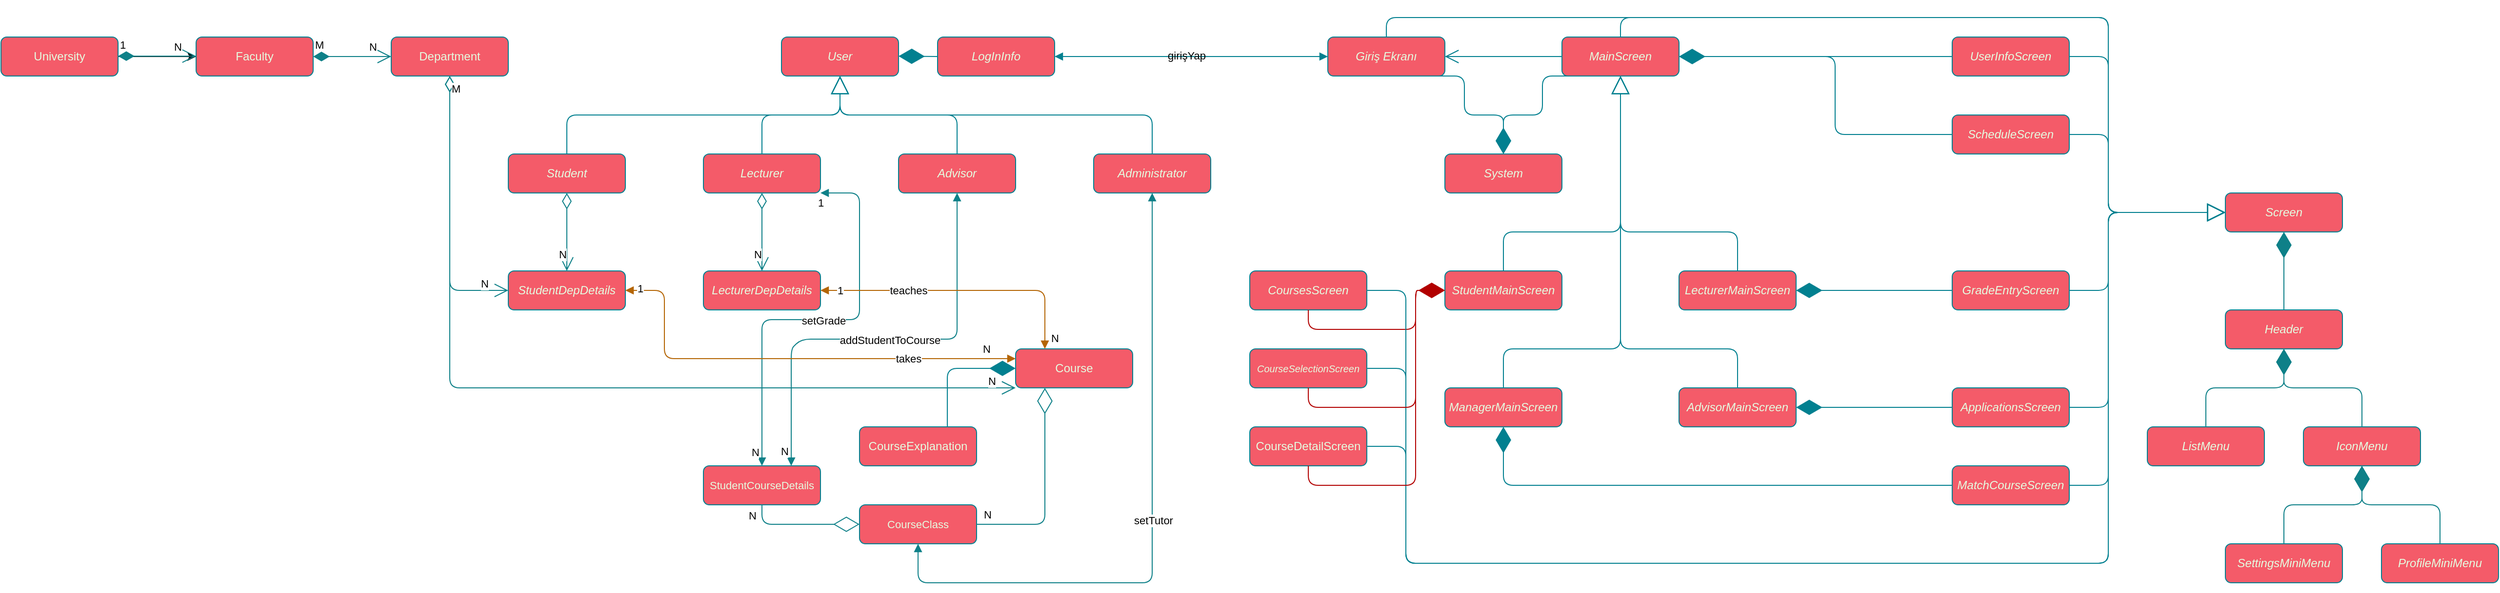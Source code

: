 <mxfile version="24.2.5" type="device">
  <diagram id="C5RBs43oDa-KdzZeNtuy" name="Page-1">
    <mxGraphModel dx="1050" dy="719" grid="1" gridSize="10" guides="1" tooltips="1" connect="1" arrows="1" fold="1" page="1" pageScale="1" pageWidth="2600" pageHeight="700" background="none" math="0" shadow="0">
      <root>
        <mxCell id="WIyWlLk6GJQsqaUBKTNV-0" />
        <mxCell id="WIyWlLk6GJQsqaUBKTNV-1" parent="WIyWlLk6GJQsqaUBKTNV-0" />
        <mxCell id="HRsbSEC_UIwpaZMOYt87-22" value="&lt;span style=&quot;font-style: italic; text-wrap: nowrap;&quot;&gt;User&lt;/span&gt;" style="html=1;whiteSpace=wrap;rounded=1;labelBackgroundColor=none;fillColor=#F45B69;strokeColor=#028090;fontColor=#E4FDE1;" parent="WIyWlLk6GJQsqaUBKTNV-1" vertex="1">
          <mxGeometry x="800" y="40" width="120" height="40" as="geometry" />
        </mxCell>
        <mxCell id="HRsbSEC_UIwpaZMOYt87-24" value="&lt;span style=&quot;font-style: italic; text-wrap: nowrap;&quot;&gt;Student&lt;/span&gt;" style="html=1;whiteSpace=wrap;rounded=1;labelBackgroundColor=none;fillColor=#F45B69;strokeColor=#028090;fontColor=#E4FDE1;" parent="WIyWlLk6GJQsqaUBKTNV-1" vertex="1">
          <mxGeometry x="520" y="160" width="120" height="40" as="geometry" />
        </mxCell>
        <mxCell id="HRsbSEC_UIwpaZMOYt87-25" value="&lt;span style=&quot;font-style: italic; text-wrap: nowrap;&quot;&gt;Advisor&lt;/span&gt;" style="html=1;whiteSpace=wrap;rounded=1;labelBackgroundColor=none;fillColor=#F45B69;strokeColor=#028090;fontColor=#E4FDE1;" parent="WIyWlLk6GJQsqaUBKTNV-1" vertex="1">
          <mxGeometry x="920" y="160" width="120" height="40" as="geometry" />
        </mxCell>
        <mxCell id="HRsbSEC_UIwpaZMOYt87-26" value="&lt;span style=&quot;font-style: italic; text-wrap: nowrap;&quot;&gt;Lecturer&lt;/span&gt;" style="html=1;whiteSpace=wrap;rounded=1;labelBackgroundColor=none;fillColor=#F45B69;strokeColor=#028090;fontColor=#E4FDE1;" parent="WIyWlLk6GJQsqaUBKTNV-1" vertex="1">
          <mxGeometry x="720" y="160" width="120" height="40" as="geometry" />
        </mxCell>
        <mxCell id="HRsbSEC_UIwpaZMOYt87-27" value="&lt;i&gt;Administrator&lt;/i&gt;" style="html=1;whiteSpace=wrap;align=center;rounded=1;labelBackgroundColor=none;fillColor=#F45B69;strokeColor=#028090;fontColor=#E4FDE1;" parent="WIyWlLk6GJQsqaUBKTNV-1" vertex="1">
          <mxGeometry x="1120" y="160" width="120" height="40" as="geometry" />
        </mxCell>
        <mxCell id="HRsbSEC_UIwpaZMOYt87-35" value="&lt;span style=&quot;font-style: italic; text-wrap: nowrap;&quot;&gt;System&lt;/span&gt;" style="html=1;whiteSpace=wrap;rounded=1;labelBackgroundColor=none;fillColor=#F45B69;strokeColor=#028090;fontColor=#E4FDE1;" parent="WIyWlLk6GJQsqaUBKTNV-1" vertex="1">
          <mxGeometry x="1480" y="160" width="120" height="40" as="geometry" />
        </mxCell>
        <mxCell id="HRsbSEC_UIwpaZMOYt87-36" value="&lt;span style=&quot;text-wrap: nowrap;&quot;&gt;&lt;i&gt;MainScreen&lt;/i&gt;&lt;/span&gt;" style="html=1;whiteSpace=wrap;rounded=1;labelBackgroundColor=none;fillColor=#F45B69;strokeColor=#028090;fontColor=#E4FDE1;" parent="WIyWlLk6GJQsqaUBKTNV-1" vertex="1">
          <mxGeometry x="1600" y="40" width="120" height="40" as="geometry" />
        </mxCell>
        <mxCell id="HRsbSEC_UIwpaZMOYt87-37" value="&lt;span style=&quot;font-style: italic; text-wrap: nowrap;&quot;&gt;Giriş Ekranı&lt;/span&gt;" style="html=1;whiteSpace=wrap;rounded=1;labelBackgroundColor=none;fillColor=#F45B69;strokeColor=#028090;fontColor=#E4FDE1;" parent="WIyWlLk6GJQsqaUBKTNV-1" vertex="1">
          <mxGeometry x="1360" y="40" width="120" height="40" as="geometry" />
        </mxCell>
        <mxCell id="HRsbSEC_UIwpaZMOYt87-39" value="" style="endArrow=diamondThin;endFill=1;endSize=24;html=1;rounded=1;entryX=0.5;entryY=0;entryDx=0;entryDy=0;labelBackgroundColor=none;strokeColor=#028090;fontColor=default;exitX=0.25;exitY=1;exitDx=0;exitDy=0;" parent="WIyWlLk6GJQsqaUBKTNV-1" source="HRsbSEC_UIwpaZMOYt87-36" target="HRsbSEC_UIwpaZMOYt87-35" edge="1">
          <mxGeometry width="160" relative="1" as="geometry">
            <mxPoint x="1580" y="70" as="sourcePoint" />
            <mxPoint x="1510" y="230" as="targetPoint" />
            <Array as="points">
              <mxPoint x="1580" y="80" />
              <mxPoint x="1580" y="120" />
              <mxPoint x="1540" y="120" />
            </Array>
          </mxGeometry>
        </mxCell>
        <mxCell id="HRsbSEC_UIwpaZMOYt87-47" value="&lt;span style=&quot;text-wrap: nowrap;&quot;&gt;&lt;i&gt;StudentMainScreen&lt;/i&gt;&lt;/span&gt;" style="html=1;whiteSpace=wrap;rounded=1;labelBackgroundColor=none;fillColor=#F45B69;strokeColor=#028090;fontColor=#E4FDE1;" parent="WIyWlLk6GJQsqaUBKTNV-1" vertex="1">
          <mxGeometry x="1480" y="280" width="120" height="40" as="geometry" />
        </mxCell>
        <mxCell id="HRsbSEC_UIwpaZMOYt87-48" value="&lt;span style=&quot;text-wrap: nowrap;&quot;&gt;&lt;i&gt;ManagerMainScreen&lt;/i&gt;&lt;/span&gt;" style="html=1;whiteSpace=wrap;rounded=1;strokeColor=#028090;labelBackgroundColor=none;fillColor=#F45B69;fontColor=#E4FDE1;" parent="WIyWlLk6GJQsqaUBKTNV-1" vertex="1">
          <mxGeometry x="1480" y="400" width="120" height="40" as="geometry" />
        </mxCell>
        <mxCell id="HRsbSEC_UIwpaZMOYt87-49" value="&lt;span style=&quot;text-wrap: nowrap;&quot;&gt;&lt;i&gt;AdvisorMainScreen&lt;/i&gt;&lt;/span&gt;" style="html=1;whiteSpace=wrap;rounded=1;labelBackgroundColor=none;fillColor=#F45B69;strokeColor=#028090;fontColor=#E4FDE1;" parent="WIyWlLk6GJQsqaUBKTNV-1" vertex="1">
          <mxGeometry x="1720" y="400" width="120" height="40" as="geometry" />
        </mxCell>
        <mxCell id="HRsbSEC_UIwpaZMOYt87-50" value="&lt;span style=&quot;text-wrap: nowrap;&quot;&gt;&lt;i&gt;LecturerMainScreen&lt;/i&gt;&lt;/span&gt;" style="html=1;whiteSpace=wrap;rounded=1;labelBackgroundColor=none;fillColor=#F45B69;strokeColor=#028090;fontColor=#E4FDE1;" parent="WIyWlLk6GJQsqaUBKTNV-1" vertex="1">
          <mxGeometry x="1720" y="280" width="120" height="40" as="geometry" />
        </mxCell>
        <mxCell id="HRsbSEC_UIwpaZMOYt87-58" value="" style="endArrow=diamondThin;endFill=1;endSize=24;html=1;rounded=1;entryX=0.5;entryY=0;entryDx=0;entryDy=0;labelBackgroundColor=none;strokeColor=#028090;fontColor=default;exitX=0.75;exitY=1;exitDx=0;exitDy=0;" parent="WIyWlLk6GJQsqaUBKTNV-1" source="HRsbSEC_UIwpaZMOYt87-37" target="HRsbSEC_UIwpaZMOYt87-35" edge="1">
          <mxGeometry width="160" relative="1" as="geometry">
            <mxPoint x="1420" y="160" as="sourcePoint" />
            <mxPoint x="1540" y="90" as="targetPoint" />
            <Array as="points">
              <mxPoint x="1500" y="80" />
              <mxPoint x="1500" y="120" />
              <mxPoint x="1540" y="120" />
            </Array>
          </mxGeometry>
        </mxCell>
        <mxCell id="HRsbSEC_UIwpaZMOYt87-59" value="&lt;span style=&quot;text-wrap: nowrap;&quot;&gt;&lt;i&gt;CoursesScreen&lt;/i&gt;&lt;/span&gt;" style="html=1;whiteSpace=wrap;rounded=1;labelBackgroundColor=none;fillColor=#F45B69;strokeColor=#028090;fontColor=#E4FDE1;" parent="WIyWlLk6GJQsqaUBKTNV-1" vertex="1">
          <mxGeometry x="1280" y="280" width="120" height="40" as="geometry" />
        </mxCell>
        <mxCell id="HRsbSEC_UIwpaZMOYt87-61" value="&lt;span style=&quot;text-wrap: nowrap;&quot;&gt;&lt;i&gt;ScheduleScreen&lt;/i&gt;&lt;/span&gt;" style="html=1;whiteSpace=wrap;rounded=1;labelBackgroundColor=none;fillColor=#F45B69;strokeColor=#028090;fontColor=#E4FDE1;" parent="WIyWlLk6GJQsqaUBKTNV-1" vertex="1">
          <mxGeometry x="2000" y="120" width="120" height="40" as="geometry" />
        </mxCell>
        <mxCell id="HRsbSEC_UIwpaZMOYt87-62" value="&lt;span style=&quot;text-wrap: nowrap;&quot;&gt;&lt;i&gt;UserInfoScreen&lt;/i&gt;&lt;/span&gt;" style="html=1;whiteSpace=wrap;rounded=1;labelBackgroundColor=none;fillColor=#F45B69;strokeColor=#028090;fontColor=#E4FDE1;" parent="WIyWlLk6GJQsqaUBKTNV-1" vertex="1">
          <mxGeometry x="2000" y="40" width="120" height="40" as="geometry" />
        </mxCell>
        <mxCell id="HRsbSEC_UIwpaZMOYt87-63" value="&lt;span style=&quot;text-wrap: nowrap;&quot;&gt;&lt;i&gt;ApplicationsScreen&lt;/i&gt;&lt;/span&gt;" style="html=1;whiteSpace=wrap;rounded=1;labelBackgroundColor=none;fillColor=#F45B69;strokeColor=#028090;fontColor=#E4FDE1;" parent="WIyWlLk6GJQsqaUBKTNV-1" vertex="1">
          <mxGeometry x="2000" y="400" width="120" height="40" as="geometry" />
        </mxCell>
        <mxCell id="HRsbSEC_UIwpaZMOYt87-67" value="" style="endArrow=diamondThin;endFill=1;endSize=24;html=1;rounded=1;entryX=0;entryY=0.5;entryDx=0;entryDy=0;exitX=0.5;exitY=1;exitDx=0;exitDy=0;labelBackgroundColor=none;strokeColor=#B20000;fontColor=default;fillColor=#e51400;" parent="WIyWlLk6GJQsqaUBKTNV-1" source="HRsbSEC_UIwpaZMOYt87-59" target="HRsbSEC_UIwpaZMOYt87-47" edge="1">
          <mxGeometry width="160" relative="1" as="geometry">
            <mxPoint x="1360" y="290" as="sourcePoint" />
            <mxPoint x="1520" y="390" as="targetPoint" />
            <Array as="points">
              <mxPoint x="1340" y="340" />
              <mxPoint x="1450" y="340" />
              <mxPoint x="1450" y="300" />
            </Array>
          </mxGeometry>
        </mxCell>
        <mxCell id="HRsbSEC_UIwpaZMOYt87-68" value="" style="endArrow=diamondThin;endFill=1;endSize=24;html=1;rounded=1;exitX=0;exitY=0.5;exitDx=0;exitDy=0;fillColor=#F45B69;strokeColor=#028090;labelBackgroundColor=none;fontColor=default;entryX=1;entryY=0.5;entryDx=0;entryDy=0;" parent="WIyWlLk6GJQsqaUBKTNV-1" source="HRsbSEC_UIwpaZMOYt87-62" target="HRsbSEC_UIwpaZMOYt87-36" edge="1">
          <mxGeometry width="160" relative="1" as="geometry">
            <mxPoint x="1740" y="110" as="sourcePoint" />
            <mxPoint x="1800" y="50" as="targetPoint" />
            <Array as="points">
              <mxPoint x="1850" y="60" />
            </Array>
          </mxGeometry>
        </mxCell>
        <mxCell id="HRsbSEC_UIwpaZMOYt87-69" value="" style="endArrow=diamondThin;endFill=1;endSize=24;html=1;rounded=1;exitX=0;exitY=0.5;exitDx=0;exitDy=0;fillColor=#F45B69;strokeColor=#028090;labelBackgroundColor=none;fontColor=default;entryX=1;entryY=0.5;entryDx=0;entryDy=0;" parent="WIyWlLk6GJQsqaUBKTNV-1" source="HRsbSEC_UIwpaZMOYt87-61" target="HRsbSEC_UIwpaZMOYt87-36" edge="1">
          <mxGeometry width="160" relative="1" as="geometry">
            <mxPoint x="1800" y="170" as="sourcePoint" />
            <mxPoint x="1790" y="100" as="targetPoint" />
            <Array as="points">
              <mxPoint x="1880" y="140" />
              <mxPoint x="1880" y="60" />
            </Array>
          </mxGeometry>
        </mxCell>
        <mxCell id="HRsbSEC_UIwpaZMOYt87-71" value="&lt;span style=&quot;text-wrap: nowrap;&quot;&gt;&lt;i&gt;&lt;font style=&quot;font-size: 10px;&quot;&gt;CourseSelectionScreen&lt;/font&gt;&lt;/i&gt;&lt;/span&gt;" style="html=1;whiteSpace=wrap;rounded=1;labelBackgroundColor=none;fillColor=#F45B69;strokeColor=#028090;fontColor=#E4FDE1;" parent="WIyWlLk6GJQsqaUBKTNV-1" vertex="1">
          <mxGeometry x="1280" y="360" width="120" height="40" as="geometry" />
        </mxCell>
        <mxCell id="HRsbSEC_UIwpaZMOYt87-73" value="Faculty" style="html=1;whiteSpace=wrap;rounded=1;labelBackgroundColor=none;fillColor=#F45B69;strokeColor=#028090;fontColor=#E4FDE1;" parent="WIyWlLk6GJQsqaUBKTNV-1" vertex="1">
          <mxGeometry x="200" y="40" width="120" height="40" as="geometry" />
        </mxCell>
        <mxCell id="HRsbSEC_UIwpaZMOYt87-88" value="" style="endArrow=diamondThin;endFill=1;endSize=24;html=1;rounded=1;exitX=0;exitY=0.5;exitDx=0;exitDy=0;entryX=1;entryY=0.5;entryDx=0;entryDy=0;labelBackgroundColor=none;strokeColor=#028090;fontColor=default;" parent="WIyWlLk6GJQsqaUBKTNV-1" source="HRsbSEC_UIwpaZMOYt87-63" target="HRsbSEC_UIwpaZMOYt87-49" edge="1">
          <mxGeometry width="160" relative="1" as="geometry">
            <mxPoint x="1960" y="510" as="sourcePoint" />
            <mxPoint x="2120" y="510" as="targetPoint" />
          </mxGeometry>
        </mxCell>
        <mxCell id="HRsbSEC_UIwpaZMOYt87-89" value="Course" style="html=1;whiteSpace=wrap;rounded=1;labelBackgroundColor=none;fillColor=#F45B69;strokeColor=#028090;fontColor=#E4FDE1;" parent="WIyWlLk6GJQsqaUBKTNV-1" vertex="1">
          <mxGeometry x="1040" y="360" width="120" height="40" as="geometry" />
        </mxCell>
        <mxCell id="HRsbSEC_UIwpaZMOYt87-106" value="" style="endArrow=open;endFill=1;endSize=12;html=1;rounded=1;exitX=0;exitY=0.5;exitDx=0;exitDy=0;entryX=1;entryY=0.5;entryDx=0;entryDy=0;labelBackgroundColor=none;strokeColor=#028090;fontColor=default;" parent="WIyWlLk6GJQsqaUBKTNV-1" source="HRsbSEC_UIwpaZMOYt87-36" target="HRsbSEC_UIwpaZMOYt87-37" edge="1">
          <mxGeometry width="160" relative="1" as="geometry">
            <mxPoint x="1480" y="220" as="sourcePoint" />
            <mxPoint x="1640" y="220" as="targetPoint" />
            <Array as="points">
              <mxPoint x="1560" y="60" />
              <mxPoint x="1510" y="60" />
            </Array>
          </mxGeometry>
        </mxCell>
        <mxCell id="HRsbSEC_UIwpaZMOYt87-118" value="" style="endArrow=block;endSize=16;endFill=0;html=1;rounded=1;exitX=0.5;exitY=0;exitDx=0;exitDy=0;entryX=0.5;entryY=1;entryDx=0;entryDy=0;labelBackgroundColor=none;strokeColor=#028090;fontColor=default;" parent="WIyWlLk6GJQsqaUBKTNV-1" source="HRsbSEC_UIwpaZMOYt87-24" target="HRsbSEC_UIwpaZMOYt87-22" edge="1">
          <mxGeometry width="160" relative="1" as="geometry">
            <mxPoint x="710" y="150" as="sourcePoint" />
            <mxPoint x="830" y="80" as="targetPoint" />
            <Array as="points">
              <mxPoint x="580" y="120" />
              <mxPoint x="740" y="120" />
              <mxPoint x="860" y="120" />
            </Array>
            <mxPoint as="offset" />
          </mxGeometry>
        </mxCell>
        <mxCell id="HRsbSEC_UIwpaZMOYt87-119" value="" style="endArrow=block;endSize=16;endFill=0;html=1;rounded=1;exitX=0.5;exitY=0;exitDx=0;exitDy=0;entryX=0.5;entryY=1;entryDx=0;entryDy=0;labelBackgroundColor=none;strokeColor=#028090;fontColor=default;" parent="WIyWlLk6GJQsqaUBKTNV-1" source="HRsbSEC_UIwpaZMOYt87-25" target="HRsbSEC_UIwpaZMOYt87-22" edge="1">
          <mxGeometry width="160" relative="1" as="geometry">
            <mxPoint x="750" y="180" as="sourcePoint" />
            <mxPoint x="920" y="130" as="targetPoint" />
            <Array as="points">
              <mxPoint x="980" y="120" />
              <mxPoint x="860" y="120" />
            </Array>
            <mxPoint as="offset" />
          </mxGeometry>
        </mxCell>
        <mxCell id="HRsbSEC_UIwpaZMOYt87-120" value="" style="endArrow=block;endSize=16;endFill=0;html=1;rounded=1;labelBackgroundColor=none;strokeColor=#028090;fontColor=default;exitX=0.5;exitY=0;exitDx=0;exitDy=0;" parent="WIyWlLk6GJQsqaUBKTNV-1" source="HRsbSEC_UIwpaZMOYt87-26" edge="1">
          <mxGeometry width="160" relative="1" as="geometry">
            <mxPoint x="740" y="160" as="sourcePoint" />
            <mxPoint x="860" y="80" as="targetPoint" />
            <Array as="points">
              <mxPoint x="780" y="120" />
              <mxPoint x="860" y="120" />
            </Array>
            <mxPoint as="offset" />
          </mxGeometry>
        </mxCell>
        <mxCell id="HRsbSEC_UIwpaZMOYt87-123" value="" style="endArrow=block;endSize=16;endFill=0;html=1;rounded=1;fillColor=#F45B69;strokeColor=#028090;labelBackgroundColor=none;fontColor=default;" parent="WIyWlLk6GJQsqaUBKTNV-1" edge="1">
          <mxGeometry width="160" relative="1" as="geometry">
            <mxPoint x="1540" y="280" as="sourcePoint" />
            <mxPoint x="1660" y="80" as="targetPoint" />
            <Array as="points">
              <mxPoint x="1540" y="240" />
              <mxPoint x="1660" y="240" />
            </Array>
            <mxPoint as="offset" />
          </mxGeometry>
        </mxCell>
        <mxCell id="HRsbSEC_UIwpaZMOYt87-124" value="" style="endArrow=block;endSize=16;endFill=0;html=1;rounded=1;fillColor=#F45B69;strokeColor=#028090;labelBackgroundColor=none;fontColor=default;entryX=0.5;entryY=1;entryDx=0;entryDy=0;" parent="WIyWlLk6GJQsqaUBKTNV-1" target="HRsbSEC_UIwpaZMOYt87-36" edge="1">
          <mxGeometry width="160" relative="1" as="geometry">
            <mxPoint x="1780" y="280" as="sourcePoint" />
            <mxPoint x="1670" y="110" as="targetPoint" />
            <Array as="points">
              <mxPoint x="1780" y="240" />
              <mxPoint x="1660" y="240" />
            </Array>
            <mxPoint as="offset" />
          </mxGeometry>
        </mxCell>
        <mxCell id="HRsbSEC_UIwpaZMOYt87-137" value="CourseDetailScreen" style="html=1;whiteSpace=wrap;rounded=1;labelBackgroundColor=none;fillColor=#F45B69;strokeColor=#028090;fontColor=#E4FDE1;" parent="WIyWlLk6GJQsqaUBKTNV-1" vertex="1">
          <mxGeometry x="1280" y="440" width="120" height="40" as="geometry" />
        </mxCell>
        <mxCell id="HRsbSEC_UIwpaZMOYt87-145" value="&lt;span style=&quot;text-wrap: nowrap;&quot;&gt;&lt;i&gt;GradeEntryScreen&lt;/i&gt;&lt;/span&gt;" style="html=1;whiteSpace=wrap;rounded=1;labelBackgroundColor=none;fillColor=#F45B69;strokeColor=#028090;fontColor=#E4FDE1;" parent="WIyWlLk6GJQsqaUBKTNV-1" vertex="1">
          <mxGeometry x="2000" y="280" width="120" height="40" as="geometry" />
        </mxCell>
        <mxCell id="HRsbSEC_UIwpaZMOYt87-146" value="" style="endArrow=diamondThin;endFill=1;endSize=24;html=1;rounded=1;exitX=0;exitY=0.5;exitDx=0;exitDy=0;entryX=1;entryY=0.5;entryDx=0;entryDy=0;fillColor=#F45B69;strokeColor=#028090;labelBackgroundColor=none;fontColor=default;" parent="WIyWlLk6GJQsqaUBKTNV-1" source="HRsbSEC_UIwpaZMOYt87-145" target="HRsbSEC_UIwpaZMOYt87-50" edge="1">
          <mxGeometry width="160" relative="1" as="geometry">
            <mxPoint x="2160" y="280" as="sourcePoint" />
            <mxPoint x="1880" y="310" as="targetPoint" />
            <Array as="points" />
          </mxGeometry>
        </mxCell>
        <mxCell id="HRsbSEC_UIwpaZMOYt87-171" value="" style="endArrow=block;startArrow=block;endFill=1;startFill=1;html=1;rounded=1;exitX=0;exitY=0.5;exitDx=0;exitDy=0;labelBackgroundColor=none;strokeColor=#028090;fontColor=default;entryX=1;entryY=0.5;entryDx=0;entryDy=0;" parent="WIyWlLk6GJQsqaUBKTNV-1" source="HRsbSEC_UIwpaZMOYt87-37" target="sTvr0ehfiAIf0PpwYISD-98" edge="1">
          <mxGeometry width="160" relative="1" as="geometry">
            <mxPoint x="1190" y="60" as="sourcePoint" />
            <mxPoint x="990" y="60" as="targetPoint" />
            <Array as="points">
              <mxPoint x="1320" y="60" />
              <mxPoint x="1200" y="60" />
              <mxPoint x="1110" y="60" />
            </Array>
          </mxGeometry>
        </mxCell>
        <mxCell id="HRsbSEC_UIwpaZMOYt87-172" value="girişYap" style="edgeLabel;html=1;align=center;verticalAlign=middle;resizable=0;points=[];rounded=1;labelBackgroundColor=none;fontColor=#000000;" parent="HRsbSEC_UIwpaZMOYt87-171" vertex="1" connectable="0">
          <mxGeometry x="0.04" y="-1" relative="1" as="geometry">
            <mxPoint as="offset" />
          </mxGeometry>
        </mxCell>
        <mxCell id="S6y_KCnDZLDPWBw1cH6A-22" value="" style="endArrow=block;endSize=16;endFill=0;html=1;rounded=1;fillColor=#F45B69;strokeColor=#028090;labelBackgroundColor=none;fontColor=default;exitX=0.5;exitY=0;exitDx=0;exitDy=0;" parent="WIyWlLk6GJQsqaUBKTNV-1" source="HRsbSEC_UIwpaZMOYt87-48" edge="1">
          <mxGeometry width="160" relative="1" as="geometry">
            <mxPoint x="1540" y="400" as="sourcePoint" />
            <mxPoint x="1660" y="80" as="targetPoint" />
            <Array as="points">
              <mxPoint x="1540" y="360" />
              <mxPoint x="1610" y="360" />
              <mxPoint x="1660" y="360" />
            </Array>
            <mxPoint as="offset" />
          </mxGeometry>
        </mxCell>
        <mxCell id="S6y_KCnDZLDPWBw1cH6A-23" value="" style="endArrow=block;endSize=16;endFill=0;html=1;rounded=1;fillColor=#F45B69;strokeColor=#028090;labelBackgroundColor=none;fontColor=default;" parent="WIyWlLk6GJQsqaUBKTNV-1" edge="1">
          <mxGeometry width="160" relative="1" as="geometry">
            <mxPoint x="1780" y="400" as="sourcePoint" />
            <mxPoint x="1660" y="80" as="targetPoint" />
            <Array as="points">
              <mxPoint x="1780" y="360" />
              <mxPoint x="1660" y="360" />
            </Array>
            <mxPoint as="offset" />
          </mxGeometry>
        </mxCell>
        <mxCell id="cDQj4f9Aj8YG3tiFzV7H-1" value="" style="endArrow=block;endSize=16;endFill=0;html=1;rounded=1;exitX=0.5;exitY=0;exitDx=0;exitDy=0;entryX=0.5;entryY=1;entryDx=0;entryDy=0;labelBackgroundColor=none;strokeColor=#028090;fontColor=default;" parent="WIyWlLk6GJQsqaUBKTNV-1" source="HRsbSEC_UIwpaZMOYt87-27" target="HRsbSEC_UIwpaZMOYt87-22" edge="1">
          <mxGeometry width="160" relative="1" as="geometry">
            <mxPoint x="1140" y="150" as="sourcePoint" />
            <mxPoint x="1020" y="70" as="targetPoint" />
            <Array as="points">
              <mxPoint x="1180" y="120" />
              <mxPoint x="1125" y="120" />
              <mxPoint x="860" y="120" />
            </Array>
            <mxPoint as="offset" />
          </mxGeometry>
        </mxCell>
        <mxCell id="cDQj4f9Aj8YG3tiFzV7H-3" value="&lt;span style=&quot;text-wrap: nowrap;&quot;&gt;&lt;i&gt;MatchCourseScreen&lt;/i&gt;&lt;/span&gt;" style="html=1;whiteSpace=wrap;rounded=1;labelBackgroundColor=none;fillColor=#F45B69;strokeColor=#028090;fontColor=#E4FDE1;" parent="WIyWlLk6GJQsqaUBKTNV-1" vertex="1">
          <mxGeometry x="2000" y="480" width="120" height="40" as="geometry" />
        </mxCell>
        <mxCell id="cDQj4f9Aj8YG3tiFzV7H-4" value="" style="endArrow=diamondThin;endFill=1;endSize=24;html=1;rounded=1;exitX=0;exitY=0.5;exitDx=0;exitDy=0;labelBackgroundColor=none;strokeColor=#028090;fontColor=default;entryX=0.5;entryY=1;entryDx=0;entryDy=0;" parent="WIyWlLk6GJQsqaUBKTNV-1" source="cDQj4f9Aj8YG3tiFzV7H-3" target="HRsbSEC_UIwpaZMOYt87-48" edge="1">
          <mxGeometry width="160" relative="1" as="geometry">
            <mxPoint x="1990" y="499.47" as="sourcePoint" />
            <mxPoint x="1830" y="499" as="targetPoint" />
            <Array as="points">
              <mxPoint x="1540" y="500" />
            </Array>
          </mxGeometry>
        </mxCell>
        <mxCell id="sTvr0ehfiAIf0PpwYISD-0" value="CourseExplanation" style="html=1;whiteSpace=wrap;rounded=1;labelBackgroundColor=none;fillColor=#F45B69;strokeColor=#028090;fontColor=#E4FDE1;" parent="WIyWlLk6GJQsqaUBKTNV-1" vertex="1">
          <mxGeometry x="880" y="440" width="120" height="40" as="geometry" />
        </mxCell>
        <mxCell id="sTvr0ehfiAIf0PpwYISD-52" value="" style="edgeStyle=orthogonalEdgeStyle;rounded=0;orthogonalLoop=1;jettySize=auto;html=1;" parent="WIyWlLk6GJQsqaUBKTNV-1" source="sTvr0ehfiAIf0PpwYISD-3" target="HRsbSEC_UIwpaZMOYt87-73" edge="1">
          <mxGeometry relative="1" as="geometry" />
        </mxCell>
        <mxCell id="sTvr0ehfiAIf0PpwYISD-3" value="University" style="html=1;whiteSpace=wrap;rounded=1;labelBackgroundColor=none;fillColor=#F45B69;strokeColor=#028090;fontColor=#E4FDE1;" parent="WIyWlLk6GJQsqaUBKTNV-1" vertex="1">
          <mxGeometry y="40" width="120" height="40" as="geometry" />
        </mxCell>
        <mxCell id="sTvr0ehfiAIf0PpwYISD-4" value="Department" style="html=1;whiteSpace=wrap;rounded=1;labelBackgroundColor=none;fillColor=#F45B69;strokeColor=#028090;fontColor=#E4FDE1;" parent="WIyWlLk6GJQsqaUBKTNV-1" vertex="1">
          <mxGeometry x="400" y="40" width="120" height="40" as="geometry" />
        </mxCell>
        <mxCell id="sTvr0ehfiAIf0PpwYISD-5" value="&lt;span style=&quot;font-style: italic; text-wrap: nowrap;&quot;&gt;StudentDepDetails&lt;/span&gt;" style="html=1;whiteSpace=wrap;rounded=1;labelBackgroundColor=none;fillColor=#F45B69;strokeColor=#028090;fontColor=#E4FDE1;" parent="WIyWlLk6GJQsqaUBKTNV-1" vertex="1">
          <mxGeometry x="520" y="280" width="120" height="40" as="geometry" />
        </mxCell>
        <mxCell id="sTvr0ehfiAIf0PpwYISD-6" value="&lt;span style=&quot;font-style: italic; text-wrap: nowrap;&quot;&gt;LecturerDepDetails&lt;/span&gt;" style="html=1;whiteSpace=wrap;rounded=1;labelBackgroundColor=none;fillColor=#F45B69;strokeColor=#028090;fontColor=#E4FDE1;" parent="WIyWlLk6GJQsqaUBKTNV-1" vertex="1">
          <mxGeometry x="720" y="280" width="120" height="40" as="geometry" />
        </mxCell>
        <mxCell id="sTvr0ehfiAIf0PpwYISD-7" value="" style="endArrow=open;html=1;endSize=12;startArrow=diamondThin;startSize=14;startFill=0;edgeStyle=orthogonalEdgeStyle;rounded=0;exitX=0.5;exitY=1;exitDx=0;exitDy=0;entryX=0.5;entryY=0;entryDx=0;entryDy=0;fillColor=#b0e3e6;strokeColor=#0e8088;" parent="WIyWlLk6GJQsqaUBKTNV-1" source="HRsbSEC_UIwpaZMOYt87-24" target="sTvr0ehfiAIf0PpwYISD-5" edge="1">
          <mxGeometry relative="1" as="geometry">
            <mxPoint x="550" y="240" as="sourcePoint" />
            <mxPoint x="710" y="240" as="targetPoint" />
          </mxGeometry>
        </mxCell>
        <mxCell id="sTvr0ehfiAIf0PpwYISD-9" value="N" style="edgeLabel;resizable=0;html=1;align=right;verticalAlign=top;" parent="sTvr0ehfiAIf0PpwYISD-7" connectable="0" vertex="1">
          <mxGeometry x="1" relative="1" as="geometry">
            <mxPoint y="-30" as="offset" />
          </mxGeometry>
        </mxCell>
        <mxCell id="sTvr0ehfiAIf0PpwYISD-11" value="" style="endArrow=open;html=1;endSize=12;startArrow=diamondThin;startSize=14;startFill=0;edgeStyle=orthogonalEdgeStyle;rounded=0;exitX=0.5;exitY=1;exitDx=0;exitDy=0;fillColor=#b0e3e6;strokeColor=#0e8088;" parent="WIyWlLk6GJQsqaUBKTNV-1" source="HRsbSEC_UIwpaZMOYt87-26" edge="1">
          <mxGeometry relative="1" as="geometry">
            <mxPoint x="779.57" y="210" as="sourcePoint" />
            <mxPoint x="780" y="280" as="targetPoint" />
          </mxGeometry>
        </mxCell>
        <mxCell id="sTvr0ehfiAIf0PpwYISD-12" value="N" style="edgeLabel;resizable=0;html=1;align=right;verticalAlign=top;" parent="sTvr0ehfiAIf0PpwYISD-11" connectable="0" vertex="1">
          <mxGeometry x="1" relative="1" as="geometry">
            <mxPoint y="-30" as="offset" />
          </mxGeometry>
        </mxCell>
        <mxCell id="sTvr0ehfiAIf0PpwYISD-17" value="" style="endArrow=open;html=1;endSize=12;startArrow=diamondThin;startSize=14;startFill=0;edgeStyle=orthogonalEdgeStyle;rounded=1;exitX=0.5;exitY=1;exitDx=0;exitDy=0;entryX=0;entryY=0.5;entryDx=0;entryDy=0;fillColor=#b0e3e6;strokeColor=#0e8088;curved=0;" parent="WIyWlLk6GJQsqaUBKTNV-1" source="sTvr0ehfiAIf0PpwYISD-4" target="sTvr0ehfiAIf0PpwYISD-5" edge="1">
          <mxGeometry relative="1" as="geometry">
            <mxPoint x="360" y="190" as="sourcePoint" />
            <mxPoint x="520" y="190" as="targetPoint" />
          </mxGeometry>
        </mxCell>
        <mxCell id="sTvr0ehfiAIf0PpwYISD-18" value="M" style="edgeLabel;resizable=0;html=1;align=left;verticalAlign=top;" parent="sTvr0ehfiAIf0PpwYISD-17" connectable="0" vertex="1">
          <mxGeometry x="-1" relative="1" as="geometry" />
        </mxCell>
        <mxCell id="sTvr0ehfiAIf0PpwYISD-19" value="N" style="edgeLabel;resizable=0;html=1;align=right;verticalAlign=top;" parent="sTvr0ehfiAIf0PpwYISD-17" connectable="0" vertex="1">
          <mxGeometry x="1" relative="1" as="geometry">
            <mxPoint x="-20" y="-20" as="offset" />
          </mxGeometry>
        </mxCell>
        <mxCell id="sTvr0ehfiAIf0PpwYISD-20" value="M" style="endArrow=open;html=1;endSize=12;startArrow=diamondThin;startSize=14;startFill=1;edgeStyle=orthogonalEdgeStyle;align=left;verticalAlign=bottom;rounded=0;exitX=1;exitY=0.5;exitDx=0;exitDy=0;entryX=0;entryY=0.5;entryDx=0;entryDy=0;movable=1;resizable=1;rotatable=1;deletable=1;editable=1;locked=0;connectable=1;fillColor=#b0e3e6;strokeColor=#0e8088;" parent="WIyWlLk6GJQsqaUBKTNV-1" source="HRsbSEC_UIwpaZMOYt87-73" target="sTvr0ehfiAIf0PpwYISD-4" edge="1">
          <mxGeometry x="-1" y="3" relative="1" as="geometry">
            <mxPoint x="350" y="10" as="sourcePoint" />
            <mxPoint x="510" y="10" as="targetPoint" />
          </mxGeometry>
        </mxCell>
        <mxCell id="sTvr0ehfiAIf0PpwYISD-21" value="N" style="edgeLabel;html=1;align=center;verticalAlign=middle;resizable=0;points=[];movable=0;rotatable=0;deletable=0;editable=0;locked=1;connectable=0;" parent="sTvr0ehfiAIf0PpwYISD-20" vertex="1" connectable="0">
          <mxGeometry x="0.284" y="2" relative="1" as="geometry">
            <mxPoint x="9" y="-8" as="offset" />
          </mxGeometry>
        </mxCell>
        <mxCell id="sTvr0ehfiAIf0PpwYISD-23" value="1" style="endArrow=open;html=1;endSize=12;startArrow=diamondThin;startSize=14;startFill=1;edgeStyle=orthogonalEdgeStyle;align=left;verticalAlign=bottom;rounded=0;exitX=1;exitY=0.5;exitDx=0;exitDy=0;entryX=0;entryY=0.5;entryDx=0;entryDy=0;movable=1;resizable=1;rotatable=1;deletable=1;editable=1;locked=0;connectable=1;fillColor=#b0e3e6;strokeColor=#0e8088;" parent="WIyWlLk6GJQsqaUBKTNV-1" edge="1">
          <mxGeometry x="-1" y="3" relative="1" as="geometry">
            <mxPoint x="120" y="59.57" as="sourcePoint" />
            <mxPoint x="200" y="59.57" as="targetPoint" />
          </mxGeometry>
        </mxCell>
        <mxCell id="sTvr0ehfiAIf0PpwYISD-24" value="N" style="edgeLabel;html=1;align=center;verticalAlign=middle;resizable=0;points=[];movable=0;rotatable=0;deletable=0;editable=0;locked=1;connectable=0;" parent="sTvr0ehfiAIf0PpwYISD-23" vertex="1" connectable="0">
          <mxGeometry x="0.284" y="2" relative="1" as="geometry">
            <mxPoint x="9" y="-8" as="offset" />
          </mxGeometry>
        </mxCell>
        <mxCell id="sTvr0ehfiAIf0PpwYISD-26" value="&lt;span style=&quot;text-wrap: nowrap;&quot;&gt;&lt;i&gt;Screen&lt;/i&gt;&lt;/span&gt;" style="html=1;whiteSpace=wrap;rounded=1;labelBackgroundColor=none;fillColor=#F45B69;strokeColor=#028090;fontColor=#E4FDE1;" parent="WIyWlLk6GJQsqaUBKTNV-1" vertex="1">
          <mxGeometry x="2280" y="200" width="120" height="40" as="geometry" />
        </mxCell>
        <mxCell id="sTvr0ehfiAIf0PpwYISD-27" value="" style="endArrow=block;endSize=16;endFill=0;html=1;rounded=1;fillColor=#F45B69;strokeColor=#028090;labelBackgroundColor=none;fontColor=default;entryX=0;entryY=0.5;entryDx=0;entryDy=0;exitX=1;exitY=0.5;exitDx=0;exitDy=0;" parent="WIyWlLk6GJQsqaUBKTNV-1" source="HRsbSEC_UIwpaZMOYt87-145" target="sTvr0ehfiAIf0PpwYISD-26" edge="1">
          <mxGeometry width="160" relative="1" as="geometry">
            <mxPoint x="2310" y="410" as="sourcePoint" />
            <mxPoint x="2190" y="90" as="targetPoint" />
            <Array as="points">
              <mxPoint x="2160" y="300" />
              <mxPoint x="2160" y="220" />
            </Array>
            <mxPoint as="offset" />
          </mxGeometry>
        </mxCell>
        <mxCell id="sTvr0ehfiAIf0PpwYISD-28" value="" style="endArrow=block;endSize=16;endFill=0;html=1;rounded=1;fillColor=#F45B69;strokeColor=#028090;labelBackgroundColor=none;fontColor=default;entryX=0;entryY=0.5;entryDx=0;entryDy=0;exitX=1;exitY=0.5;exitDx=0;exitDy=0;" parent="WIyWlLk6GJQsqaUBKTNV-1" source="HRsbSEC_UIwpaZMOYt87-61" target="sTvr0ehfiAIf0PpwYISD-26" edge="1">
          <mxGeometry width="160" relative="1" as="geometry">
            <mxPoint x="2060" y="230" as="sourcePoint" />
            <mxPoint x="2240" y="190" as="targetPoint" />
            <Array as="points">
              <mxPoint x="2160" y="140" />
              <mxPoint x="2160" y="220" />
            </Array>
            <mxPoint as="offset" />
          </mxGeometry>
        </mxCell>
        <mxCell id="sTvr0ehfiAIf0PpwYISD-29" value="" style="endArrow=block;endSize=16;endFill=0;html=1;rounded=1;fillColor=#F45B69;strokeColor=#028090;labelBackgroundColor=none;fontColor=default;entryX=0;entryY=0.5;entryDx=0;entryDy=0;exitX=1;exitY=0.5;exitDx=0;exitDy=0;" parent="WIyWlLk6GJQsqaUBKTNV-1" source="HRsbSEC_UIwpaZMOYt87-62" target="sTvr0ehfiAIf0PpwYISD-26" edge="1">
          <mxGeometry width="160" relative="1" as="geometry">
            <mxPoint x="2070" y="170" as="sourcePoint" />
            <mxPoint x="2250" y="230" as="targetPoint" />
            <Array as="points">
              <mxPoint x="2160" y="60" />
              <mxPoint x="2160" y="220" />
            </Array>
            <mxPoint as="offset" />
          </mxGeometry>
        </mxCell>
        <mxCell id="sTvr0ehfiAIf0PpwYISD-30" value="" style="endArrow=block;endSize=16;endFill=0;html=1;rounded=1;fillColor=#F45B69;strokeColor=#028090;labelBackgroundColor=none;fontColor=default;entryX=0;entryY=0.5;entryDx=0;entryDy=0;exitX=1;exitY=0.5;exitDx=0;exitDy=0;" parent="WIyWlLk6GJQsqaUBKTNV-1" source="HRsbSEC_UIwpaZMOYt87-63" target="sTvr0ehfiAIf0PpwYISD-26" edge="1">
          <mxGeometry width="160" relative="1" as="geometry">
            <mxPoint x="2190" y="330" as="sourcePoint" />
            <mxPoint x="2310" y="490" as="targetPoint" />
            <Array as="points">
              <mxPoint x="2160" y="420" />
              <mxPoint x="2160" y="220" />
            </Array>
            <mxPoint as="offset" />
          </mxGeometry>
        </mxCell>
        <mxCell id="sTvr0ehfiAIf0PpwYISD-31" value="" style="endArrow=block;endSize=16;endFill=0;html=1;rounded=1;fillColor=#F45B69;strokeColor=#028090;labelBackgroundColor=none;fontColor=default;entryX=0;entryY=0.5;entryDx=0;entryDy=0;exitX=1;exitY=0.5;exitDx=0;exitDy=0;" parent="WIyWlLk6GJQsqaUBKTNV-1" source="cDQj4f9Aj8YG3tiFzV7H-3" target="sTvr0ehfiAIf0PpwYISD-26" edge="1">
          <mxGeometry width="160" relative="1" as="geometry">
            <mxPoint x="2120" y="490" as="sourcePoint" />
            <mxPoint x="2240" y="290" as="targetPoint" />
            <Array as="points">
              <mxPoint x="2160" y="500" />
              <mxPoint x="2160" y="220" />
            </Array>
            <mxPoint as="offset" />
          </mxGeometry>
        </mxCell>
        <mxCell id="sTvr0ehfiAIf0PpwYISD-33" value="" style="endArrow=block;endSize=16;endFill=0;html=1;rounded=1;fillColor=#F45B69;strokeColor=#028090;labelBackgroundColor=none;fontColor=default;entryX=0;entryY=0.5;entryDx=0;entryDy=0;exitX=0.5;exitY=0;exitDx=0;exitDy=0;" parent="WIyWlLk6GJQsqaUBKTNV-1" source="HRsbSEC_UIwpaZMOYt87-36" target="sTvr0ehfiAIf0PpwYISD-26" edge="1">
          <mxGeometry width="160" relative="1" as="geometry">
            <mxPoint x="2150" y="450" as="sourcePoint" />
            <mxPoint x="2270" y="250" as="targetPoint" />
            <Array as="points">
              <mxPoint x="1660" y="20" />
              <mxPoint x="2160" y="20" />
              <mxPoint x="2160" y="220" />
            </Array>
            <mxPoint as="offset" />
          </mxGeometry>
        </mxCell>
        <mxCell id="sTvr0ehfiAIf0PpwYISD-34" value="" style="endArrow=block;endSize=16;endFill=0;html=1;rounded=1;fillColor=#F45B69;strokeColor=#028090;labelBackgroundColor=none;fontColor=default;exitX=0.5;exitY=0;exitDx=0;exitDy=0;" parent="WIyWlLk6GJQsqaUBKTNV-1" source="HRsbSEC_UIwpaZMOYt87-37" edge="1">
          <mxGeometry width="160" relative="1" as="geometry">
            <mxPoint x="1410" y="30" as="sourcePoint" />
            <mxPoint x="2280" y="220" as="targetPoint" />
            <Array as="points">
              <mxPoint x="1420" y="20" />
              <mxPoint x="1640" y="20" />
              <mxPoint x="2160" y="20" />
              <mxPoint x="2160" y="220" />
            </Array>
            <mxPoint as="offset" />
          </mxGeometry>
        </mxCell>
        <mxCell id="sTvr0ehfiAIf0PpwYISD-35" value="" style="endArrow=block;endSize=16;endFill=0;html=1;rounded=1;fillColor=#F45B69;strokeColor=#028090;labelBackgroundColor=none;fontColor=default;exitX=1;exitY=0.5;exitDx=0;exitDy=0;" parent="WIyWlLk6GJQsqaUBKTNV-1" source="HRsbSEC_UIwpaZMOYt87-71" edge="1">
          <mxGeometry width="160" relative="1" as="geometry">
            <mxPoint x="1590" y="570" as="sourcePoint" />
            <mxPoint x="2280" y="220" as="targetPoint" />
            <Array as="points">
              <mxPoint x="1440" y="380" />
              <mxPoint x="1440" y="580" />
              <mxPoint x="1620" y="580" />
              <mxPoint x="1770" y="580" />
              <mxPoint x="2080" y="580" />
              <mxPoint x="2120" y="580" />
              <mxPoint x="2160" y="580" />
              <mxPoint x="2160" y="220" />
            </Array>
            <mxPoint as="offset" />
          </mxGeometry>
        </mxCell>
        <mxCell id="sTvr0ehfiAIf0PpwYISD-36" value="" style="endArrow=block;endSize=16;endFill=0;html=1;rounded=1;fillColor=#F45B69;strokeColor=#028090;labelBackgroundColor=none;fontColor=default;exitX=1;exitY=0.5;exitDx=0;exitDy=0;" parent="WIyWlLk6GJQsqaUBKTNV-1" source="HRsbSEC_UIwpaZMOYt87-59" edge="1">
          <mxGeometry width="160" relative="1" as="geometry">
            <mxPoint x="1385" y="280" as="sourcePoint" />
            <mxPoint x="2280" y="220" as="targetPoint" />
            <Array as="points">
              <mxPoint x="1440" y="300" />
              <mxPoint x="1440" y="350" />
              <mxPoint x="1440" y="580" />
              <mxPoint x="1620" y="580" />
              <mxPoint x="1770" y="580" />
              <mxPoint x="2080" y="580" />
              <mxPoint x="2120" y="580" />
              <mxPoint x="2160" y="580" />
              <mxPoint x="2160" y="220" />
            </Array>
            <mxPoint as="offset" />
          </mxGeometry>
        </mxCell>
        <mxCell id="sTvr0ehfiAIf0PpwYISD-37" value="" style="endArrow=block;endSize=16;endFill=0;html=1;rounded=1;fillColor=#F45B69;strokeColor=#028090;labelBackgroundColor=none;fontColor=default;exitX=1;exitY=0.5;exitDx=0;exitDy=0;" parent="WIyWlLk6GJQsqaUBKTNV-1" source="HRsbSEC_UIwpaZMOYt87-137" edge="1">
          <mxGeometry width="160" relative="1" as="geometry">
            <mxPoint x="1210.0" y="550.0" as="sourcePoint" />
            <mxPoint x="2280" y="220" as="targetPoint" />
            <Array as="points">
              <mxPoint x="1440" y="460" />
              <mxPoint x="1440" y="580" />
              <mxPoint x="1620" y="580" />
              <mxPoint x="1770" y="580" />
              <mxPoint x="2080" y="580" />
              <mxPoint x="2120" y="580" />
              <mxPoint x="2160" y="580" />
              <mxPoint x="2160" y="220" />
            </Array>
            <mxPoint as="offset" />
          </mxGeometry>
        </mxCell>
        <mxCell id="sTvr0ehfiAIf0PpwYISD-38" value="&lt;font style=&quot;font-size: 11px;&quot;&gt;StudentCourseDetails&lt;/font&gt;" style="html=1;whiteSpace=wrap;rounded=1;labelBackgroundColor=none;fillColor=#F45B69;strokeColor=#028090;fontColor=#E4FDE1;" parent="WIyWlLk6GJQsqaUBKTNV-1" vertex="1">
          <mxGeometry x="720" y="480" width="120" height="40" as="geometry" />
        </mxCell>
        <mxCell id="sTvr0ehfiAIf0PpwYISD-39" value="&lt;span style=&quot;text-wrap: nowrap;&quot;&gt;&lt;i&gt;Header&lt;/i&gt;&lt;/span&gt;" style="html=1;whiteSpace=wrap;rounded=1;labelBackgroundColor=none;fillColor=#F45B69;strokeColor=#028090;fontColor=#E4FDE1;" parent="WIyWlLk6GJQsqaUBKTNV-1" vertex="1">
          <mxGeometry x="2280" y="320" width="120" height="40" as="geometry" />
        </mxCell>
        <mxCell id="sTvr0ehfiAIf0PpwYISD-40" value="" style="endArrow=diamondThin;endFill=1;endSize=24;html=1;rounded=0;exitX=0.5;exitY=0;exitDx=0;exitDy=0;entryX=0.5;entryY=1;entryDx=0;entryDy=0;fillColor=#b0e3e6;strokeColor=#0e8088;" parent="WIyWlLk6GJQsqaUBKTNV-1" source="sTvr0ehfiAIf0PpwYISD-39" target="sTvr0ehfiAIf0PpwYISD-26" edge="1">
          <mxGeometry width="160" relative="1" as="geometry">
            <mxPoint x="2340" y="260" as="sourcePoint" />
            <mxPoint x="2500" y="260" as="targetPoint" />
          </mxGeometry>
        </mxCell>
        <mxCell id="sTvr0ehfiAIf0PpwYISD-44" value="&lt;font style=&quot;font-size: 11px;&quot;&gt;CourseClass&lt;/font&gt;" style="html=1;whiteSpace=wrap;rounded=1;labelBackgroundColor=none;fillColor=#F45B69;strokeColor=#028090;fontColor=#E4FDE1;" parent="WIyWlLk6GJQsqaUBKTNV-1" vertex="1">
          <mxGeometry x="880" y="520" width="120" height="40" as="geometry" />
        </mxCell>
        <mxCell id="sTvr0ehfiAIf0PpwYISD-45" value="" style="endArrow=block;startArrow=block;endFill=1;startFill=1;html=1;rounded=1;exitX=1;exitY=1;exitDx=0;exitDy=0;entryX=0.5;entryY=0;entryDx=0;entryDy=0;curved=0;fillColor=#b0e3e6;strokeColor=#0e8088;" parent="WIyWlLk6GJQsqaUBKTNV-1" source="HRsbSEC_UIwpaZMOYt87-26" target="sTvr0ehfiAIf0PpwYISD-38" edge="1">
          <mxGeometry width="160" relative="1" as="geometry">
            <mxPoint x="730" y="390" as="sourcePoint" />
            <mxPoint x="890" y="390" as="targetPoint" />
            <Array as="points">
              <mxPoint x="880" y="200" />
              <mxPoint x="880" y="330" />
              <mxPoint x="780" y="330" />
            </Array>
          </mxGeometry>
        </mxCell>
        <mxCell id="sTvr0ehfiAIf0PpwYISD-46" value="setGrade" style="edgeLabel;html=1;align=center;verticalAlign=middle;resizable=0;points=[];" parent="sTvr0ehfiAIf0PpwYISD-45" vertex="1" connectable="0">
          <mxGeometry x="-0.013" y="1" relative="1" as="geometry">
            <mxPoint as="offset" />
          </mxGeometry>
        </mxCell>
        <mxCell id="sTvr0ehfiAIf0PpwYISD-88" value="1" style="edgeLabel;html=1;align=center;verticalAlign=middle;resizable=0;points=[];rotation=0;" parent="sTvr0ehfiAIf0PpwYISD-45" vertex="1" connectable="0">
          <mxGeometry x="-0.951" y="-3" relative="1" as="geometry">
            <mxPoint x="-11" y="7" as="offset" />
          </mxGeometry>
        </mxCell>
        <mxCell id="sTvr0ehfiAIf0PpwYISD-89" value="N" style="edgeLabel;html=1;align=center;verticalAlign=middle;resizable=0;points=[];" parent="sTvr0ehfiAIf0PpwYISD-45" vertex="1" connectable="0">
          <mxGeometry x="0.93" y="2" relative="1" as="geometry">
            <mxPoint x="-9" as="offset" />
          </mxGeometry>
        </mxCell>
        <mxCell id="sTvr0ehfiAIf0PpwYISD-47" value="" style="endArrow=block;startArrow=block;endFill=1;startFill=1;html=1;rounded=1;exitX=0.5;exitY=1;exitDx=0;exitDy=0;entryX=0.75;entryY=0;entryDx=0;entryDy=0;curved=0;fillColor=#b0e3e6;strokeColor=#0e8088;" parent="WIyWlLk6GJQsqaUBKTNV-1" source="HRsbSEC_UIwpaZMOYt87-25" target="sTvr0ehfiAIf0PpwYISD-38" edge="1">
          <mxGeometry width="160" relative="1" as="geometry">
            <mxPoint x="890" y="280" as="sourcePoint" />
            <mxPoint x="890" y="420" as="targetPoint" />
            <Array as="points">
              <mxPoint x="980" y="350" />
              <mxPoint x="940" y="350" />
              <mxPoint x="890" y="350" />
              <mxPoint x="850" y="350" />
              <mxPoint x="820" y="350" />
              <mxPoint x="810" y="360" />
            </Array>
          </mxGeometry>
        </mxCell>
        <mxCell id="sTvr0ehfiAIf0PpwYISD-48" value="addStudentToCourse" style="edgeLabel;html=1;align=center;verticalAlign=middle;resizable=0;points=[];" parent="sTvr0ehfiAIf0PpwYISD-47" vertex="1" connectable="0">
          <mxGeometry x="-0.013" y="1" relative="1" as="geometry">
            <mxPoint as="offset" />
          </mxGeometry>
        </mxCell>
        <mxCell id="sTvr0ehfiAIf0PpwYISD-90" value="N" style="edgeLabel;html=1;align=center;verticalAlign=middle;resizable=0;points=[];" parent="sTvr0ehfiAIf0PpwYISD-47" vertex="1" connectable="0">
          <mxGeometry x="0.93" y="2" relative="1" as="geometry">
            <mxPoint x="-9" as="offset" />
          </mxGeometry>
        </mxCell>
        <mxCell id="sTvr0ehfiAIf0PpwYISD-54" value="" style="endArrow=diamondThin;endFill=1;endSize=24;html=1;rounded=1;entryX=0;entryY=0.5;entryDx=0;entryDy=0;exitX=0.5;exitY=1;exitDx=0;exitDy=0;labelBackgroundColor=none;strokeColor=#B20000;fontColor=default;fillColor=#e51400;" parent="WIyWlLk6GJQsqaUBKTNV-1" target="HRsbSEC_UIwpaZMOYt87-47" edge="1">
          <mxGeometry width="160" relative="1" as="geometry">
            <mxPoint x="1340" y="400" as="sourcePoint" />
            <mxPoint x="1480" y="380" as="targetPoint" />
            <Array as="points">
              <mxPoint x="1340" y="420" />
              <mxPoint x="1450" y="420" />
              <mxPoint x="1450" y="300" />
            </Array>
          </mxGeometry>
        </mxCell>
        <mxCell id="sTvr0ehfiAIf0PpwYISD-55" value="" style="endArrow=diamondThin;endFill=1;endSize=24;html=1;rounded=1;entryX=0;entryY=0.5;entryDx=0;entryDy=0;exitX=0.5;exitY=1;exitDx=0;exitDy=0;labelBackgroundColor=none;strokeColor=#B20000;fontColor=default;fillColor=#e51400;" parent="WIyWlLk6GJQsqaUBKTNV-1" target="HRsbSEC_UIwpaZMOYt87-47" edge="1">
          <mxGeometry width="160" relative="1" as="geometry">
            <mxPoint x="1340" y="480" as="sourcePoint" />
            <mxPoint x="1480" y="460" as="targetPoint" />
            <Array as="points">
              <mxPoint x="1340" y="500" />
              <mxPoint x="1450" y="500" />
              <mxPoint x="1450" y="300" />
            </Array>
          </mxGeometry>
        </mxCell>
        <mxCell id="sTvr0ehfiAIf0PpwYISD-59" value="&lt;span style=&quot;text-wrap: nowrap;&quot;&gt;&lt;i&gt;ListMenu&lt;/i&gt;&lt;/span&gt;" style="html=1;whiteSpace=wrap;rounded=1;labelBackgroundColor=none;fillColor=#F45B69;strokeColor=#028090;fontColor=#E4FDE1;" parent="WIyWlLk6GJQsqaUBKTNV-1" vertex="1">
          <mxGeometry x="2200" y="440" width="120" height="40" as="geometry" />
        </mxCell>
        <mxCell id="sTvr0ehfiAIf0PpwYISD-60" value="&lt;span style=&quot;text-wrap: nowrap;&quot;&gt;&lt;i&gt;IconMenu&lt;/i&gt;&lt;/span&gt;" style="html=1;whiteSpace=wrap;rounded=1;labelBackgroundColor=none;fillColor=#F45B69;strokeColor=#028090;fontColor=#E4FDE1;" parent="WIyWlLk6GJQsqaUBKTNV-1" vertex="1">
          <mxGeometry x="2360" y="440" width="120" height="40" as="geometry" />
        </mxCell>
        <mxCell id="sTvr0ehfiAIf0PpwYISD-61" value="" style="endArrow=diamondThin;endFill=1;endSize=24;html=1;rounded=1;exitX=0.5;exitY=0;exitDx=0;exitDy=0;entryX=0.5;entryY=1;entryDx=0;entryDy=0;fillColor=#b0e3e6;strokeColor=#0e8088;curved=0;" parent="WIyWlLk6GJQsqaUBKTNV-1" source="sTvr0ehfiAIf0PpwYISD-59" target="sTvr0ehfiAIf0PpwYISD-39" edge="1">
          <mxGeometry width="160" relative="1" as="geometry">
            <mxPoint x="2340" y="450" as="sourcePoint" />
            <mxPoint x="2340" y="370" as="targetPoint" />
            <Array as="points">
              <mxPoint x="2260" y="400" />
              <mxPoint x="2340" y="400" />
            </Array>
          </mxGeometry>
        </mxCell>
        <mxCell id="sTvr0ehfiAIf0PpwYISD-62" value="" style="endArrow=diamondThin;endFill=1;endSize=24;html=1;rounded=1;exitX=0.5;exitY=0;exitDx=0;exitDy=0;entryX=0.5;entryY=1;entryDx=0;entryDy=0;fillColor=#b0e3e6;strokeColor=#0e8088;curved=0;" parent="WIyWlLk6GJQsqaUBKTNV-1" source="sTvr0ehfiAIf0PpwYISD-60" target="sTvr0ehfiAIf0PpwYISD-39" edge="1">
          <mxGeometry width="160" relative="1" as="geometry">
            <mxPoint x="2440" y="380" as="sourcePoint" />
            <mxPoint x="2440" y="300" as="targetPoint" />
            <Array as="points">
              <mxPoint x="2420" y="400" />
              <mxPoint x="2340" y="400" />
            </Array>
          </mxGeometry>
        </mxCell>
        <mxCell id="sTvr0ehfiAIf0PpwYISD-63" value="&lt;span style=&quot;text-wrap: nowrap;&quot;&gt;&lt;i&gt;SettingsMiniMenu&lt;/i&gt;&lt;/span&gt;" style="html=1;whiteSpace=wrap;rounded=1;labelBackgroundColor=none;fillColor=#F45B69;strokeColor=#028090;fontColor=#E4FDE1;" parent="WIyWlLk6GJQsqaUBKTNV-1" vertex="1">
          <mxGeometry x="2280" y="560" width="120" height="40" as="geometry" />
        </mxCell>
        <mxCell id="sTvr0ehfiAIf0PpwYISD-64" value="&lt;span style=&quot;text-wrap: nowrap;&quot;&gt;&lt;i&gt;ProfileMiniMenu&lt;/i&gt;&lt;/span&gt;" style="html=1;whiteSpace=wrap;rounded=1;labelBackgroundColor=none;fillColor=#F45B69;strokeColor=#028090;fontColor=#E4FDE1;" parent="WIyWlLk6GJQsqaUBKTNV-1" vertex="1">
          <mxGeometry x="2440" y="560" width="120" height="40" as="geometry" />
        </mxCell>
        <mxCell id="sTvr0ehfiAIf0PpwYISD-65" value="" style="endArrow=diamondThin;endFill=1;endSize=24;html=1;rounded=1;exitX=0.5;exitY=0;exitDx=0;exitDy=0;entryX=0.5;entryY=1;entryDx=0;entryDy=0;fillColor=#b0e3e6;strokeColor=#0e8088;curved=0;" parent="WIyWlLk6GJQsqaUBKTNV-1" edge="1">
          <mxGeometry width="160" relative="1" as="geometry">
            <mxPoint x="2340" y="560" as="sourcePoint" />
            <mxPoint x="2420" y="480" as="targetPoint" />
            <Array as="points">
              <mxPoint x="2340" y="520" />
              <mxPoint x="2420" y="520" />
            </Array>
          </mxGeometry>
        </mxCell>
        <mxCell id="sTvr0ehfiAIf0PpwYISD-66" value="" style="endArrow=diamondThin;endFill=1;endSize=24;html=1;rounded=1;exitX=0.5;exitY=0;exitDx=0;exitDy=0;entryX=0.5;entryY=1;entryDx=0;entryDy=0;fillColor=#b0e3e6;strokeColor=#0e8088;curved=0;" parent="WIyWlLk6GJQsqaUBKTNV-1" edge="1">
          <mxGeometry width="160" relative="1" as="geometry">
            <mxPoint x="2500" y="560" as="sourcePoint" />
            <mxPoint x="2420" y="480" as="targetPoint" />
            <Array as="points">
              <mxPoint x="2500" y="520" />
              <mxPoint x="2420" y="520" />
            </Array>
          </mxGeometry>
        </mxCell>
        <mxCell id="sTvr0ehfiAIf0PpwYISD-67" value="" style="endArrow=diamondThin;endFill=1;endSize=24;html=1;rounded=1;exitX=0.75;exitY=0;exitDx=0;exitDy=0;labelBackgroundColor=none;strokeColor=#028090;fontColor=default;entryX=0;entryY=0.5;entryDx=0;entryDy=0;" parent="WIyWlLk6GJQsqaUBKTNV-1" source="sTvr0ehfiAIf0PpwYISD-0" target="HRsbSEC_UIwpaZMOYt87-89" edge="1">
          <mxGeometry width="160" relative="1" as="geometry">
            <mxPoint x="1410" y="640" as="sourcePoint" />
            <mxPoint x="950" y="580" as="targetPoint" />
            <Array as="points">
              <mxPoint x="970" y="380" />
              <mxPoint x="990" y="380" />
            </Array>
          </mxGeometry>
        </mxCell>
        <mxCell id="sTvr0ehfiAIf0PpwYISD-72" value="" style="endArrow=diamondThin;endFill=0;endSize=24;html=1;rounded=1;curved=0;fillColor=#b0e3e6;strokeColor=#0e8088;exitX=1;exitY=0.5;exitDx=0;exitDy=0;entryX=0.25;entryY=1;entryDx=0;entryDy=0;" parent="WIyWlLk6GJQsqaUBKTNV-1" source="sTvr0ehfiAIf0PpwYISD-44" target="HRsbSEC_UIwpaZMOYt87-89" edge="1">
          <mxGeometry width="160" relative="1" as="geometry">
            <mxPoint x="1020" y="539.66" as="sourcePoint" />
            <mxPoint x="1180" y="539.66" as="targetPoint" />
            <Array as="points">
              <mxPoint x="1070" y="540" />
            </Array>
          </mxGeometry>
        </mxCell>
        <mxCell id="sTvr0ehfiAIf0PpwYISD-73" value="N" style="edgeLabel;html=1;align=center;verticalAlign=middle;resizable=0;points=[];" parent="sTvr0ehfiAIf0PpwYISD-72" vertex="1" connectable="0">
          <mxGeometry x="-0.777" relative="1" as="geometry">
            <mxPoint x="-13" y="-10" as="offset" />
          </mxGeometry>
        </mxCell>
        <mxCell id="sTvr0ehfiAIf0PpwYISD-74" value="" style="endArrow=diamondThin;endFill=0;endSize=24;html=1;rounded=1;curved=0;fillColor=#b0e3e6;strokeColor=#0e8088;exitX=0.5;exitY=1;exitDx=0;exitDy=0;entryX=0;entryY=0.5;entryDx=0;entryDy=0;" parent="WIyWlLk6GJQsqaUBKTNV-1" source="sTvr0ehfiAIf0PpwYISD-38" target="sTvr0ehfiAIf0PpwYISD-44" edge="1">
          <mxGeometry width="160" relative="1" as="geometry">
            <mxPoint x="790" y="610" as="sourcePoint" />
            <mxPoint x="860" y="470" as="targetPoint" />
            <Array as="points">
              <mxPoint x="780" y="540" />
              <mxPoint x="830" y="540" />
            </Array>
          </mxGeometry>
        </mxCell>
        <mxCell id="sTvr0ehfiAIf0PpwYISD-75" value="N" style="edgeLabel;html=1;align=center;verticalAlign=middle;resizable=0;points=[];" parent="sTvr0ehfiAIf0PpwYISD-74" vertex="1" connectable="0">
          <mxGeometry x="-0.777" relative="1" as="geometry">
            <mxPoint x="-10" y="-3" as="offset" />
          </mxGeometry>
        </mxCell>
        <mxCell id="sTvr0ehfiAIf0PpwYISD-76" value="" style="endArrow=block;startArrow=block;endFill=1;startFill=1;html=1;rounded=1;exitX=1;exitY=0.5;exitDx=0;exitDy=0;curved=0;fillColor=#fad7ac;strokeColor=#b46504;" parent="WIyWlLk6GJQsqaUBKTNV-1" source="sTvr0ehfiAIf0PpwYISD-5" edge="1">
          <mxGeometry width="160" relative="1" as="geometry">
            <mxPoint x="640" y="180" as="sourcePoint" />
            <mxPoint x="1040" y="370" as="targetPoint" />
            <Array as="points">
              <mxPoint x="680" y="300" />
              <mxPoint x="680" y="340" />
              <mxPoint x="680" y="370" />
            </Array>
          </mxGeometry>
        </mxCell>
        <mxCell id="sTvr0ehfiAIf0PpwYISD-79" value="takes" style="edgeLabel;html=1;align=center;verticalAlign=middle;resizable=0;points=[];" parent="sTvr0ehfiAIf0PpwYISD-76" vertex="1" connectable="0">
          <mxGeometry x="0.022" y="-2" relative="1" as="geometry">
            <mxPoint x="120" y="-2" as="offset" />
          </mxGeometry>
        </mxCell>
        <mxCell id="sTvr0ehfiAIf0PpwYISD-84" value="1" style="edgeLabel;html=1;align=center;verticalAlign=middle;resizable=0;points=[];" parent="sTvr0ehfiAIf0PpwYISD-76" vertex="1" connectable="0">
          <mxGeometry x="-0.939" y="2" relative="1" as="geometry">
            <mxPoint as="offset" />
          </mxGeometry>
        </mxCell>
        <mxCell id="sTvr0ehfiAIf0PpwYISD-85" value="N" style="edgeLabel;html=1;align=center;verticalAlign=middle;resizable=0;points=[];" parent="sTvr0ehfiAIf0PpwYISD-76" vertex="1" connectable="0">
          <mxGeometry x="0.936" y="2" relative="1" as="geometry">
            <mxPoint x="-15" y="-8" as="offset" />
          </mxGeometry>
        </mxCell>
        <mxCell id="sTvr0ehfiAIf0PpwYISD-80" value="" style="endArrow=block;startArrow=block;endFill=1;startFill=1;html=1;rounded=1;exitX=1;exitY=0.5;exitDx=0;exitDy=0;curved=0;fillColor=#fad7ac;strokeColor=#b46504;entryX=0.25;entryY=0;entryDx=0;entryDy=0;" parent="WIyWlLk6GJQsqaUBKTNV-1" source="sTvr0ehfiAIf0PpwYISD-6" target="HRsbSEC_UIwpaZMOYt87-89" edge="1">
          <mxGeometry width="160" relative="1" as="geometry">
            <mxPoint x="840" y="180" as="sourcePoint" />
            <mxPoint x="1240" y="370" as="targetPoint" />
            <Array as="points">
              <mxPoint x="1070" y="300" />
            </Array>
          </mxGeometry>
        </mxCell>
        <mxCell id="sTvr0ehfiAIf0PpwYISD-81" value="teaches" style="edgeLabel;html=1;align=center;verticalAlign=middle;resizable=0;points=[];" parent="sTvr0ehfiAIf0PpwYISD-80" vertex="1" connectable="0">
          <mxGeometry x="0.022" y="-2" relative="1" as="geometry">
            <mxPoint x="-58" y="-2" as="offset" />
          </mxGeometry>
        </mxCell>
        <mxCell id="sTvr0ehfiAIf0PpwYISD-82" value="1" style="edgeLabel;html=1;align=center;verticalAlign=middle;resizable=0;points=[];" parent="sTvr0ehfiAIf0PpwYISD-80" vertex="1" connectable="0">
          <mxGeometry x="-0.082" y="-2" relative="1" as="geometry">
            <mxPoint x="-113" y="-2" as="offset" />
          </mxGeometry>
        </mxCell>
        <mxCell id="sTvr0ehfiAIf0PpwYISD-83" value="N" style="edgeLabel;html=1;align=center;verticalAlign=middle;resizable=0;points=[];" parent="sTvr0ehfiAIf0PpwYISD-80" vertex="1" connectable="0">
          <mxGeometry x="0.874" relative="1" as="geometry">
            <mxPoint x="10" y="7" as="offset" />
          </mxGeometry>
        </mxCell>
        <mxCell id="sTvr0ehfiAIf0PpwYISD-91" value="" style="endArrow=block;startArrow=block;endFill=1;startFill=1;html=1;rounded=1;exitX=0.5;exitY=1;exitDx=0;exitDy=0;curved=0;fillColor=#b0e3e6;strokeColor=#0e8088;entryX=0.5;entryY=1;entryDx=0;entryDy=0;" parent="WIyWlLk6GJQsqaUBKTNV-1" target="sTvr0ehfiAIf0PpwYISD-44" edge="1">
          <mxGeometry width="160" relative="1" as="geometry">
            <mxPoint x="1180" y="200" as="sourcePoint" />
            <mxPoint x="1160" y="590" as="targetPoint" />
            <Array as="points">
              <mxPoint x="1180" y="360" />
              <mxPoint x="1180" y="600" />
              <mxPoint x="940" y="600" />
            </Array>
          </mxGeometry>
        </mxCell>
        <mxCell id="sTvr0ehfiAIf0PpwYISD-92" value="setTutor" style="edgeLabel;html=1;align=center;verticalAlign=middle;resizable=0;points=[];" parent="sTvr0ehfiAIf0PpwYISD-91" vertex="1" connectable="0">
          <mxGeometry x="-0.013" y="1" relative="1" as="geometry">
            <mxPoint as="offset" />
          </mxGeometry>
        </mxCell>
        <mxCell id="sTvr0ehfiAIf0PpwYISD-94" value="" style="endArrow=open;html=1;endSize=12;startArrow=diamondThin;startSize=14;startFill=0;edgeStyle=orthogonalEdgeStyle;rounded=1;exitX=0.5;exitY=1;exitDx=0;exitDy=0;entryX=0;entryY=1;entryDx=0;entryDy=0;fillColor=#b0e3e6;strokeColor=#0e8088;curved=0;" parent="WIyWlLk6GJQsqaUBKTNV-1" source="sTvr0ehfiAIf0PpwYISD-4" target="HRsbSEC_UIwpaZMOYt87-89" edge="1">
          <mxGeometry relative="1" as="geometry">
            <mxPoint x="370" y="290" as="sourcePoint" />
            <mxPoint x="430" y="510" as="targetPoint" />
            <Array as="points">
              <mxPoint x="460" y="400" />
            </Array>
          </mxGeometry>
        </mxCell>
        <mxCell id="sTvr0ehfiAIf0PpwYISD-95" value="M" style="edgeLabel;resizable=0;html=1;align=left;verticalAlign=top;" parent="sTvr0ehfiAIf0PpwYISD-94" connectable="0" vertex="1">
          <mxGeometry x="-1" relative="1" as="geometry" />
        </mxCell>
        <mxCell id="sTvr0ehfiAIf0PpwYISD-96" value="N" style="edgeLabel;resizable=0;html=1;align=right;verticalAlign=top;" parent="sTvr0ehfiAIf0PpwYISD-94" connectable="0" vertex="1">
          <mxGeometry x="1" relative="1" as="geometry">
            <mxPoint x="-20" y="-20" as="offset" />
          </mxGeometry>
        </mxCell>
        <mxCell id="sTvr0ehfiAIf0PpwYISD-98" value="&lt;span style=&quot;font-style: italic; text-wrap: nowrap;&quot;&gt;LogInInfo&lt;/span&gt;" style="html=1;whiteSpace=wrap;rounded=1;labelBackgroundColor=none;fillColor=#F45B69;strokeColor=#028090;fontColor=#E4FDE1;" parent="WIyWlLk6GJQsqaUBKTNV-1" vertex="1">
          <mxGeometry x="960" y="40" width="120" height="40" as="geometry" />
        </mxCell>
        <mxCell id="sTvr0ehfiAIf0PpwYISD-103" value="" style="endArrow=diamondThin;endFill=1;endSize=24;html=1;rounded=1;exitX=0;exitY=0.5;exitDx=0;exitDy=0;entryX=1;entryY=0.5;entryDx=0;entryDy=0;fillColor=#F45B69;strokeColor=#028090;labelBackgroundColor=none;fontColor=default;" parent="WIyWlLk6GJQsqaUBKTNV-1" source="sTvr0ehfiAIf0PpwYISD-98" edge="1">
          <mxGeometry width="160" relative="1" as="geometry">
            <mxPoint x="1080" y="59.62" as="sourcePoint" />
            <mxPoint x="920" y="59.62" as="targetPoint" />
            <Array as="points" />
          </mxGeometry>
        </mxCell>
      </root>
    </mxGraphModel>
  </diagram>
</mxfile>
